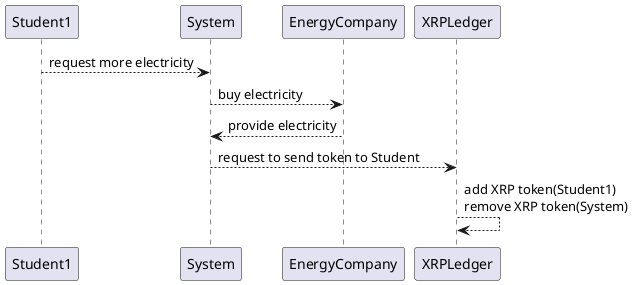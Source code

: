 @startuml sequence
participant Student1 as st1
participant System as sys
participant EnergyCompany as ec
participant XRPLedger as xl

st1 --> sys : request more electricity
sys --> ec : buy electricity
ec --> sys : provide electricity
sys --> xl : request to send token to Student 
xl --> xl : add XRP token(Student1)\nremove XRP token(System)
@enduml
